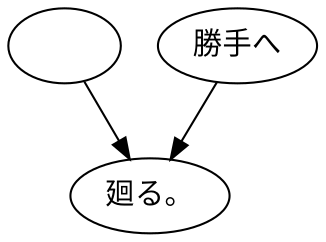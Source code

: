 digraph graph9120 {
	node0 [label="　"];
	node1 [label="勝手へ"];
	node2 [label="廻る。"];
	node0 -> node2;
	node1 -> node2;
}
